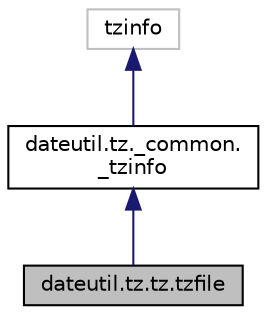 digraph "dateutil.tz.tz.tzfile"
{
 // LATEX_PDF_SIZE
  edge [fontname="Helvetica",fontsize="10",labelfontname="Helvetica",labelfontsize="10"];
  node [fontname="Helvetica",fontsize="10",shape=record];
  Node1 [label="dateutil.tz.tz.tzfile",height=0.2,width=0.4,color="black", fillcolor="grey75", style="filled", fontcolor="black",tooltip=" "];
  Node2 -> Node1 [dir="back",color="midnightblue",fontsize="10",style="solid",fontname="Helvetica"];
  Node2 [label="dateutil.tz._common.\l_tzinfo",height=0.2,width=0.4,color="black", fillcolor="white", style="filled",URL="$classdateutil_1_1tz_1_1__common_1_1__tzinfo.html",tooltip=" "];
  Node3 -> Node2 [dir="back",color="midnightblue",fontsize="10",style="solid",fontname="Helvetica"];
  Node3 [label="tzinfo",height=0.2,width=0.4,color="grey75", fillcolor="white", style="filled",tooltip=" "];
}
